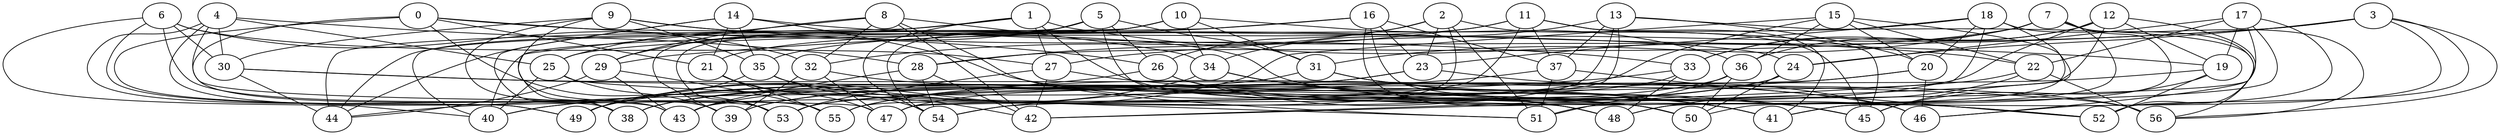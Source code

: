 graph g {0;1;2;3;4;5;6;7;8;9;10;11;12;13;14;15;16;17;18;19;20;21;22;23;24;25;26;27;28;29;30;31;32;33;34;35;36;37;38;39;40;41;42;43;44;45;46;47;48;49;50;51;52;53;54;55;56;0 -- 21;0 -- 24;0 -- 26;0 -- 43;0 -- 49;0 -- 53;1 -- 22;1 -- 25;1 -- 27;1 -- 44;1 -- 50;1 -- 54;2 -- 23;2 -- 26;2 -- 28;2 -- 45;2 -- 51;2 -- 55;3 -- 24;3 -- 27;3 -- 29;3 -- 46;3 -- 52;3 -- 56;4 -- 25;4 -- 28;4 -- 30;4 -- 38;4 -- 47;4 -- 53;5 -- 26;5 -- 29;5 -- 31;5 -- 39;5 -- 48;5 -- 54;6 -- 27;6 -- 30;6 -- 32;6 -- 40;6 -- 49;6 -- 55;7 -- 28;7 -- 31;7 -- 33;7 -- 41;7 -- 50;7 -- 56;8 -- 29;8 -- 32;8 -- 34;8 -- 38;8 -- 42;8 -- 51;9 -- 30;9 -- 33;9 -- 35;9 -- 39;9 -- 43;9 -- 52;10 -- 31;10 -- 34;10 -- 36;10 -- 40;10 -- 44;10 -- 53;11 -- 32;11 -- 35;11 -- 37;11 -- 41;11 -- 45;11 -- 54;12 -- 19;12 -- 33;12 -- 36;12 -- 42;12 -- 46;12 -- 55;13 -- 20;13 -- 34;13 -- 37;13 -- 43;13 -- 47;13 -- 56;14 -- 19;14 -- 21;14 -- 35;14 -- 38;14 -- 44;14 -- 48;15 -- 20;15 -- 22;15 -- 36;15 -- 39;15 -- 45;15 -- 49;16 -- 21;16 -- 23;16 -- 37;16 -- 40;16 -- 46;16 -- 50;17 -- 19;17 -- 22;17 -- 24;17 -- 41;17 -- 47;17 -- 51;18 -- 20;18 -- 23;18 -- 25;18 -- 42;18 -- 48;18 -- 52;19 -- 45;19 -- 52;19 -- 53;20 -- 46;20 -- 53;20 -- 54;21 -- 47;21 -- 54;21 -- 55;22 -- 48;22 -- 55;22 -- 56;23 -- 38;23 -- 49;23 -- 56;24 -- 38;24 -- 39;24 -- 50;25 -- 39;25 -- 40;25 -- 51;26 -- 40;26 -- 41;26 -- 52;27 -- 41;27 -- 42;27 -- 53;28 -- 42;28 -- 43;28 -- 54;29 -- 43;29 -- 44;29 -- 55;30 -- 44;30 -- 45;30 -- 56;31 -- 38;31 -- 45;31 -- 46;32 -- 39;32 -- 46;32 -- 47;33 -- 40;33 -- 47;33 -- 48;34 -- 41;34 -- 48;34 -- 49;35 -- 42;35 -- 49;35 -- 50;36 -- 43;36 -- 50;36 -- 51;37 -- 44;37 -- 51;37 -- 52;}